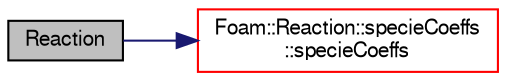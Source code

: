 digraph "Reaction"
{
  bgcolor="transparent";
  edge [fontname="FreeSans",fontsize="10",labelfontname="FreeSans",labelfontsize="10"];
  node [fontname="FreeSans",fontsize="10",shape=record];
  rankdir="LR";
  Node9 [label="Reaction",height=0.2,width=0.4,color="black", fillcolor="grey75", style="filled", fontcolor="black"];
  Node9 -> Node10 [color="midnightblue",fontsize="10",style="solid",fontname="FreeSans"];
  Node10 [label="Foam::Reaction::specieCoeffs\l::specieCoeffs",height=0.2,width=0.4,color="red",URL="$a30334.html#aa505934eaf42ee049928fa9ba6f1b5ef"];
}
